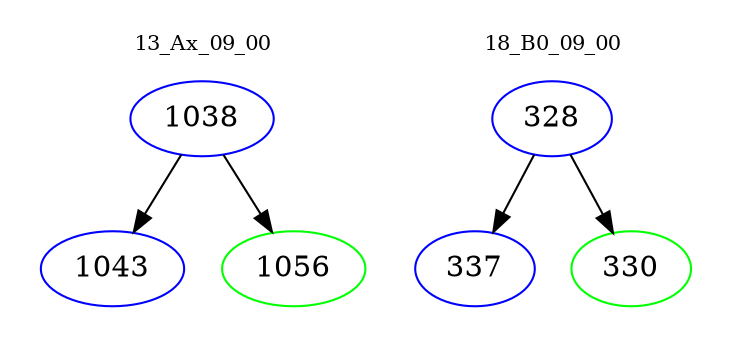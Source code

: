 digraph{
subgraph cluster_0 {
color = white
label = "13_Ax_09_00";
fontsize=10;
T0_1038 [label="1038", color="blue"]
T0_1038 -> T0_1043 [color="black"]
T0_1043 [label="1043", color="blue"]
T0_1038 -> T0_1056 [color="black"]
T0_1056 [label="1056", color="green"]
}
subgraph cluster_1 {
color = white
label = "18_B0_09_00";
fontsize=10;
T1_328 [label="328", color="blue"]
T1_328 -> T1_337 [color="black"]
T1_337 [label="337", color="blue"]
T1_328 -> T1_330 [color="black"]
T1_330 [label="330", color="green"]
}
}
